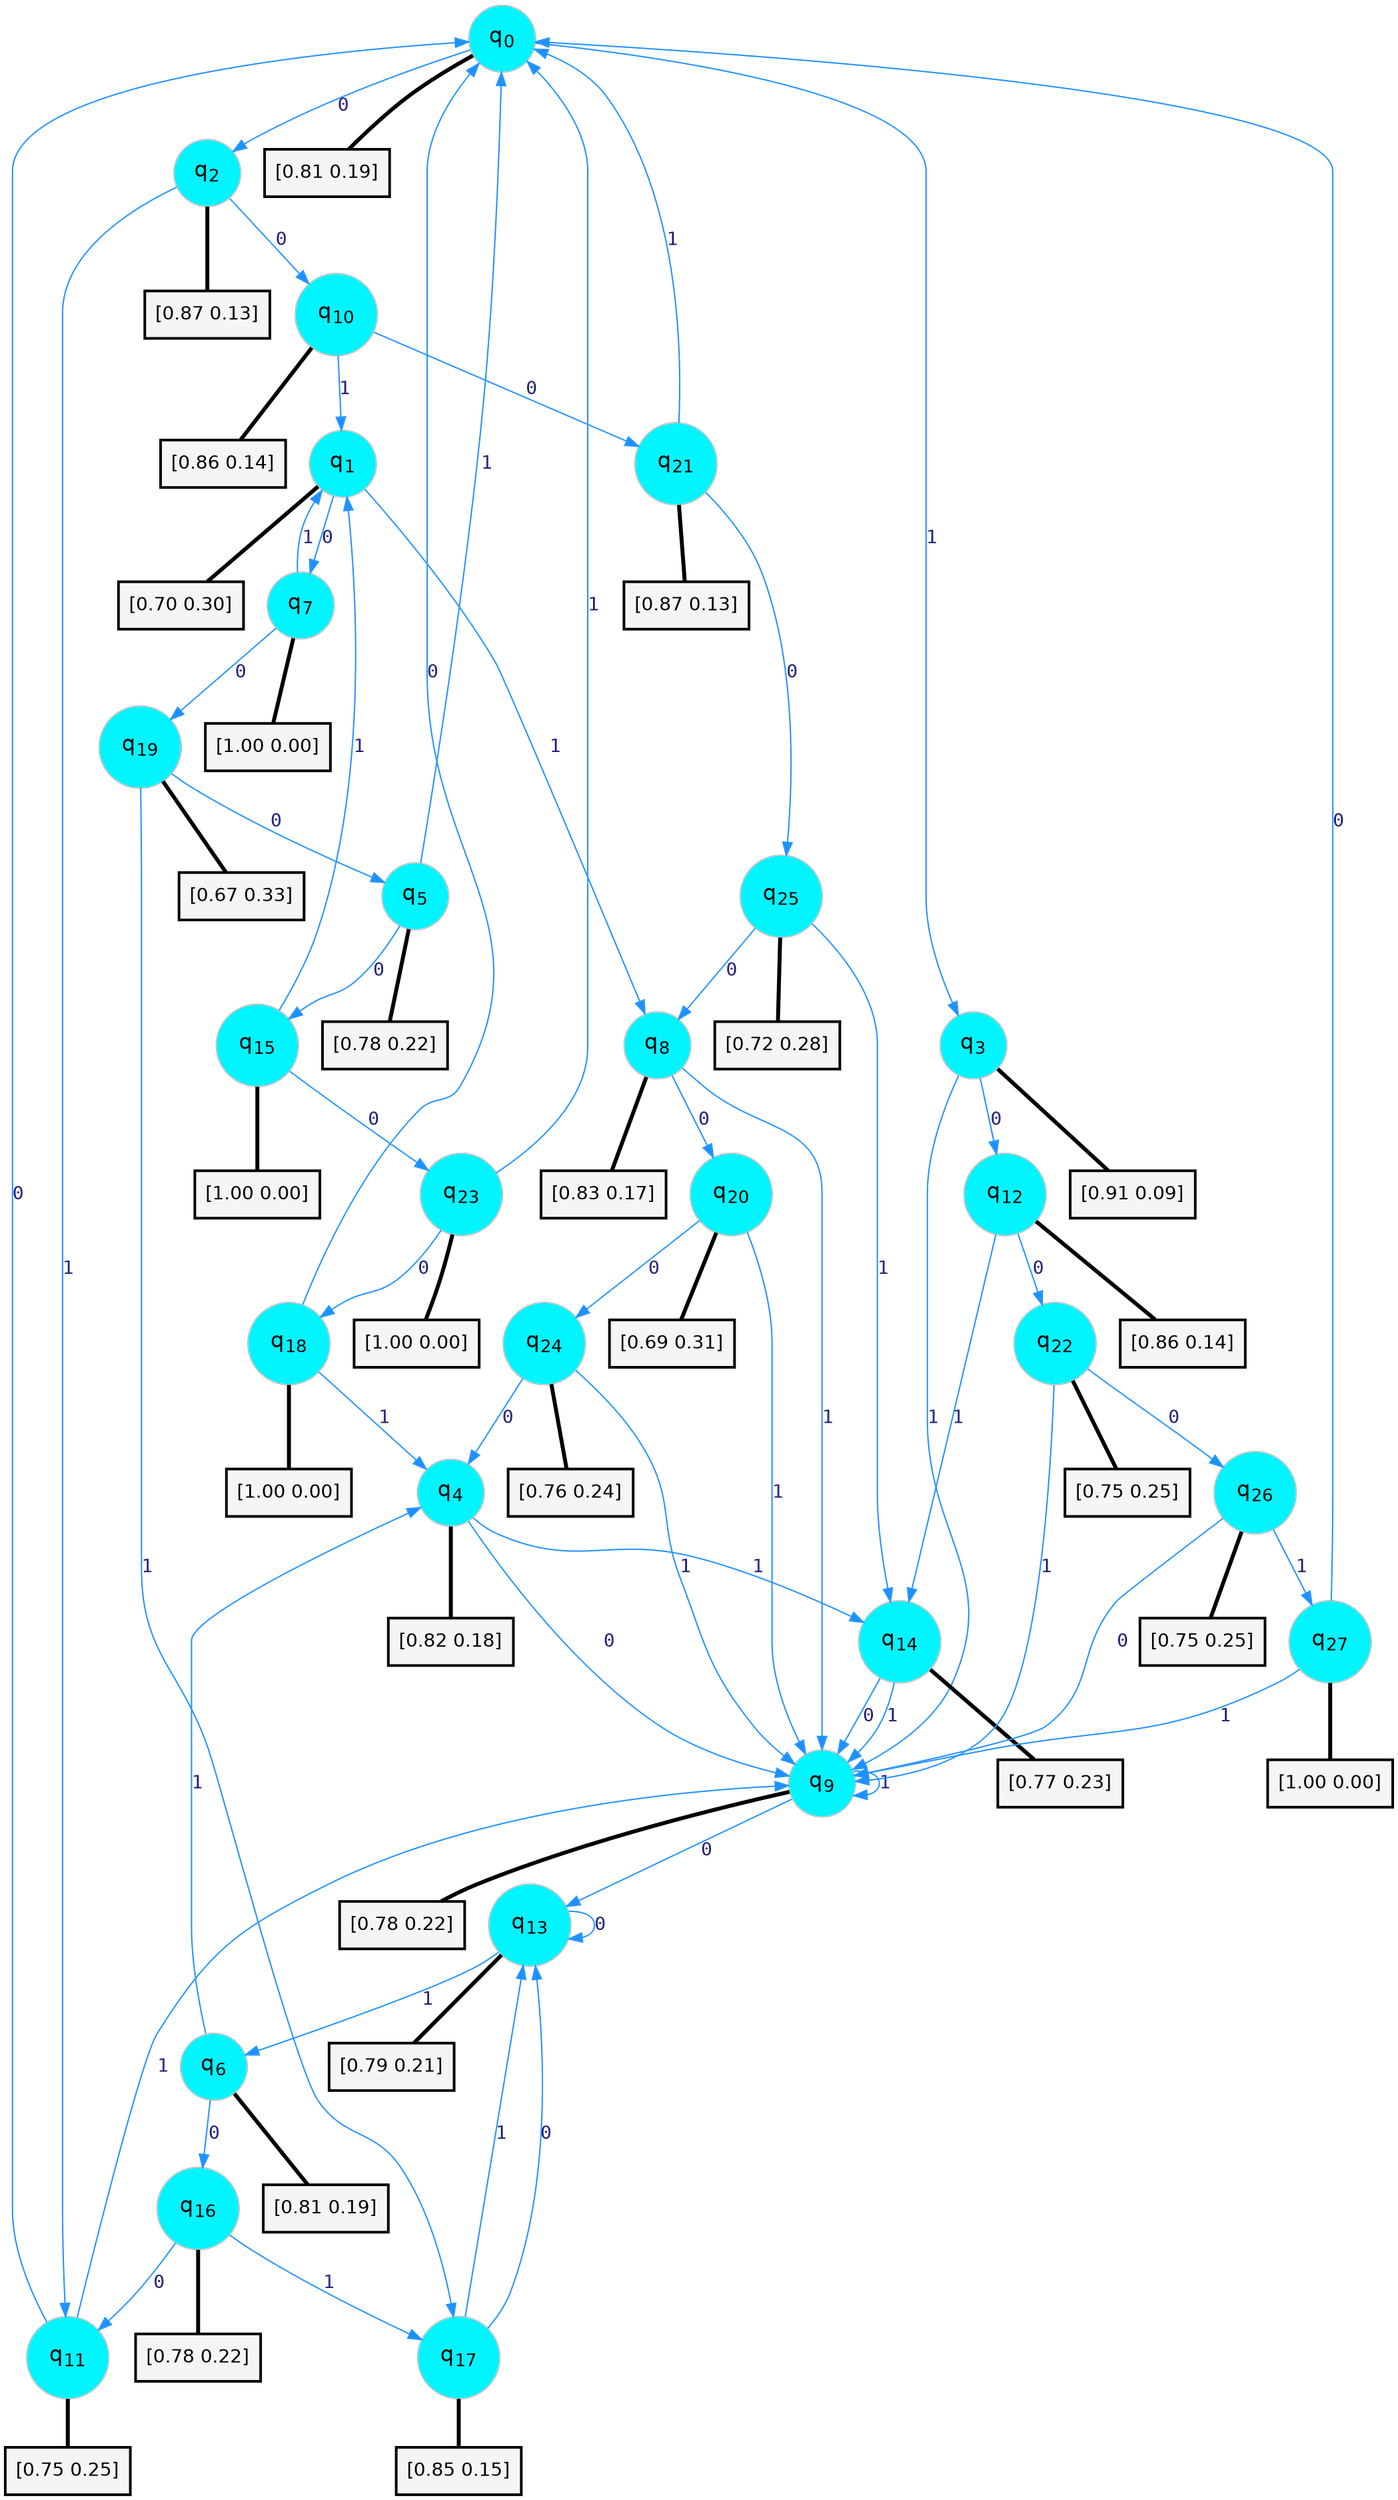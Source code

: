 digraph G {
graph [
bgcolor=transparent, dpi=300, rankdir=TD, size="40,25"];
node [
color=gray, fillcolor=turquoise1, fontcolor=black, fontname=Helvetica, fontsize=16, fontweight=bold, shape=circle, style=filled];
edge [
arrowsize=1, color=dodgerblue1, fontcolor=midnightblue, fontname=courier, fontweight=bold, penwidth=1, style=solid, weight=20];
0[label=<q<SUB>0</SUB>>];
1[label=<q<SUB>1</SUB>>];
2[label=<q<SUB>2</SUB>>];
3[label=<q<SUB>3</SUB>>];
4[label=<q<SUB>4</SUB>>];
5[label=<q<SUB>5</SUB>>];
6[label=<q<SUB>6</SUB>>];
7[label=<q<SUB>7</SUB>>];
8[label=<q<SUB>8</SUB>>];
9[label=<q<SUB>9</SUB>>];
10[label=<q<SUB>10</SUB>>];
11[label=<q<SUB>11</SUB>>];
12[label=<q<SUB>12</SUB>>];
13[label=<q<SUB>13</SUB>>];
14[label=<q<SUB>14</SUB>>];
15[label=<q<SUB>15</SUB>>];
16[label=<q<SUB>16</SUB>>];
17[label=<q<SUB>17</SUB>>];
18[label=<q<SUB>18</SUB>>];
19[label=<q<SUB>19</SUB>>];
20[label=<q<SUB>20</SUB>>];
21[label=<q<SUB>21</SUB>>];
22[label=<q<SUB>22</SUB>>];
23[label=<q<SUB>23</SUB>>];
24[label=<q<SUB>24</SUB>>];
25[label=<q<SUB>25</SUB>>];
26[label=<q<SUB>26</SUB>>];
27[label=<q<SUB>27</SUB>>];
28[label="[0.81 0.19]", shape=box,fontcolor=black, fontname=Helvetica, fontsize=14, penwidth=2, fillcolor=whitesmoke,color=black];
29[label="[0.70 0.30]", shape=box,fontcolor=black, fontname=Helvetica, fontsize=14, penwidth=2, fillcolor=whitesmoke,color=black];
30[label="[0.87 0.13]", shape=box,fontcolor=black, fontname=Helvetica, fontsize=14, penwidth=2, fillcolor=whitesmoke,color=black];
31[label="[0.91 0.09]", shape=box,fontcolor=black, fontname=Helvetica, fontsize=14, penwidth=2, fillcolor=whitesmoke,color=black];
32[label="[0.82 0.18]", shape=box,fontcolor=black, fontname=Helvetica, fontsize=14, penwidth=2, fillcolor=whitesmoke,color=black];
33[label="[0.78 0.22]", shape=box,fontcolor=black, fontname=Helvetica, fontsize=14, penwidth=2, fillcolor=whitesmoke,color=black];
34[label="[0.81 0.19]", shape=box,fontcolor=black, fontname=Helvetica, fontsize=14, penwidth=2, fillcolor=whitesmoke,color=black];
35[label="[1.00 0.00]", shape=box,fontcolor=black, fontname=Helvetica, fontsize=14, penwidth=2, fillcolor=whitesmoke,color=black];
36[label="[0.83 0.17]", shape=box,fontcolor=black, fontname=Helvetica, fontsize=14, penwidth=2, fillcolor=whitesmoke,color=black];
37[label="[0.78 0.22]", shape=box,fontcolor=black, fontname=Helvetica, fontsize=14, penwidth=2, fillcolor=whitesmoke,color=black];
38[label="[0.86 0.14]", shape=box,fontcolor=black, fontname=Helvetica, fontsize=14, penwidth=2, fillcolor=whitesmoke,color=black];
39[label="[0.75 0.25]", shape=box,fontcolor=black, fontname=Helvetica, fontsize=14, penwidth=2, fillcolor=whitesmoke,color=black];
40[label="[0.86 0.14]", shape=box,fontcolor=black, fontname=Helvetica, fontsize=14, penwidth=2, fillcolor=whitesmoke,color=black];
41[label="[0.79 0.21]", shape=box,fontcolor=black, fontname=Helvetica, fontsize=14, penwidth=2, fillcolor=whitesmoke,color=black];
42[label="[0.77 0.23]", shape=box,fontcolor=black, fontname=Helvetica, fontsize=14, penwidth=2, fillcolor=whitesmoke,color=black];
43[label="[1.00 0.00]", shape=box,fontcolor=black, fontname=Helvetica, fontsize=14, penwidth=2, fillcolor=whitesmoke,color=black];
44[label="[0.78 0.22]", shape=box,fontcolor=black, fontname=Helvetica, fontsize=14, penwidth=2, fillcolor=whitesmoke,color=black];
45[label="[0.85 0.15]", shape=box,fontcolor=black, fontname=Helvetica, fontsize=14, penwidth=2, fillcolor=whitesmoke,color=black];
46[label="[1.00 0.00]", shape=box,fontcolor=black, fontname=Helvetica, fontsize=14, penwidth=2, fillcolor=whitesmoke,color=black];
47[label="[0.67 0.33]", shape=box,fontcolor=black, fontname=Helvetica, fontsize=14, penwidth=2, fillcolor=whitesmoke,color=black];
48[label="[0.69 0.31]", shape=box,fontcolor=black, fontname=Helvetica, fontsize=14, penwidth=2, fillcolor=whitesmoke,color=black];
49[label="[0.87 0.13]", shape=box,fontcolor=black, fontname=Helvetica, fontsize=14, penwidth=2, fillcolor=whitesmoke,color=black];
50[label="[0.75 0.25]", shape=box,fontcolor=black, fontname=Helvetica, fontsize=14, penwidth=2, fillcolor=whitesmoke,color=black];
51[label="[1.00 0.00]", shape=box,fontcolor=black, fontname=Helvetica, fontsize=14, penwidth=2, fillcolor=whitesmoke,color=black];
52[label="[0.76 0.24]", shape=box,fontcolor=black, fontname=Helvetica, fontsize=14, penwidth=2, fillcolor=whitesmoke,color=black];
53[label="[0.72 0.28]", shape=box,fontcolor=black, fontname=Helvetica, fontsize=14, penwidth=2, fillcolor=whitesmoke,color=black];
54[label="[0.75 0.25]", shape=box,fontcolor=black, fontname=Helvetica, fontsize=14, penwidth=2, fillcolor=whitesmoke,color=black];
55[label="[1.00 0.00]", shape=box,fontcolor=black, fontname=Helvetica, fontsize=14, penwidth=2, fillcolor=whitesmoke,color=black];
0->2 [label=0];
0->3 [label=1];
0->28 [arrowhead=none, penwidth=3,color=black];
1->7 [label=0];
1->8 [label=1];
1->29 [arrowhead=none, penwidth=3,color=black];
2->10 [label=0];
2->11 [label=1];
2->30 [arrowhead=none, penwidth=3,color=black];
3->12 [label=0];
3->9 [label=1];
3->31 [arrowhead=none, penwidth=3,color=black];
4->9 [label=0];
4->14 [label=1];
4->32 [arrowhead=none, penwidth=3,color=black];
5->15 [label=0];
5->0 [label=1];
5->33 [arrowhead=none, penwidth=3,color=black];
6->16 [label=0];
6->4 [label=1];
6->34 [arrowhead=none, penwidth=3,color=black];
7->19 [label=0];
7->1 [label=1];
7->35 [arrowhead=none, penwidth=3,color=black];
8->20 [label=0];
8->9 [label=1];
8->36 [arrowhead=none, penwidth=3,color=black];
9->13 [label=0];
9->9 [label=1];
9->37 [arrowhead=none, penwidth=3,color=black];
10->21 [label=0];
10->1 [label=1];
10->38 [arrowhead=none, penwidth=3,color=black];
11->0 [label=0];
11->9 [label=1];
11->39 [arrowhead=none, penwidth=3,color=black];
12->22 [label=0];
12->14 [label=1];
12->40 [arrowhead=none, penwidth=3,color=black];
13->13 [label=0];
13->6 [label=1];
13->41 [arrowhead=none, penwidth=3,color=black];
14->9 [label=0];
14->9 [label=1];
14->42 [arrowhead=none, penwidth=3,color=black];
15->23 [label=0];
15->1 [label=1];
15->43 [arrowhead=none, penwidth=3,color=black];
16->11 [label=0];
16->17 [label=1];
16->44 [arrowhead=none, penwidth=3,color=black];
17->13 [label=0];
17->13 [label=1];
17->45 [arrowhead=none, penwidth=3,color=black];
18->0 [label=0];
18->4 [label=1];
18->46 [arrowhead=none, penwidth=3,color=black];
19->5 [label=0];
19->17 [label=1];
19->47 [arrowhead=none, penwidth=3,color=black];
20->24 [label=0];
20->9 [label=1];
20->48 [arrowhead=none, penwidth=3,color=black];
21->25 [label=0];
21->0 [label=1];
21->49 [arrowhead=none, penwidth=3,color=black];
22->26 [label=0];
22->9 [label=1];
22->50 [arrowhead=none, penwidth=3,color=black];
23->18 [label=0];
23->0 [label=1];
23->51 [arrowhead=none, penwidth=3,color=black];
24->4 [label=0];
24->9 [label=1];
24->52 [arrowhead=none, penwidth=3,color=black];
25->8 [label=0];
25->14 [label=1];
25->53 [arrowhead=none, penwidth=3,color=black];
26->9 [label=0];
26->27 [label=1];
26->54 [arrowhead=none, penwidth=3,color=black];
27->0 [label=0];
27->9 [label=1];
27->55 [arrowhead=none, penwidth=3,color=black];
}
